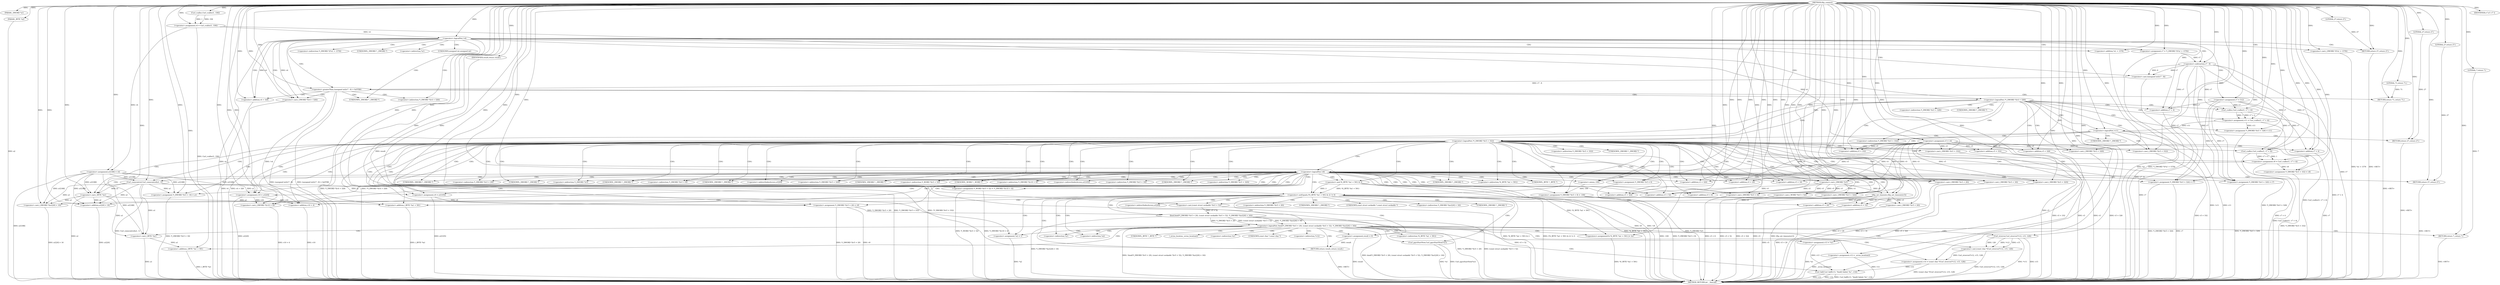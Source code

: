 digraph tftp_connect {  
"1000113" [label = "(METHOD,tftp_connect)" ]
"1000385" [label = "(METHOD_RETURN,int __fastcall)" ]
"1000114" [label = "(PARAM,_DWORD *a1)" ]
"1000115" [label = "(PARAM,_BYTE *a2)" ]
"1000129" [label = "(<operator>.assignment,v4 = Curl_ccalloc(1, 336))" ]
"1000131" [label = "(Curl_ccalloc,Curl_ccalloc(1, 336))" ]
"1000134" [label = "(<operator>.assignment,v5 = v4)" ]
"1000137" [label = "(<operator>.assignment,a1[188] = v4)" ]
"1000143" [label = "(<operator>.logicalNot,!v4)" ]
"1000145" [label = "(RETURN,return 27;,return 27;)" ]
"1000146" [label = "(LITERAL,27,return 27;)" ]
"1000147" [label = "(<operator>.assignment,v7 = *(_DWORD *)(*a1 + 1576))" ]
"1000150" [label = "(<operator>.cast,(_DWORD *)(*a1 + 1576))" ]
"1000152" [label = "(<operator>.addition,*a1 + 1576)" ]
"1000157" [label = "(IDENTIFIER,v7,if ( v7 ))" ]
"1000160" [label = "(<operator>.greaterThan,(unsigned int)(v7 - 8) > 0xFFB0)" ]
"1000161" [label = "(<operator>.cast,(unsigned int)(v7 - 8))" ]
"1000163" [label = "(<operator>.subtraction,v7 - 8)" ]
"1000167" [label = "(RETURN,return 71;,return 71;)" ]
"1000168" [label = "(LITERAL,71,return 71;)" ]
"1000171" [label = "(<operator>.assignment,v7 = 512)" ]
"1000175" [label = "(<operator>.logicalNot,!*(_DWORD *)(v4 + 328))" ]
"1000177" [label = "(<operator>.cast,(_DWORD *)(v4 + 328))" ]
"1000179" [label = "(<operator>.addition,v4 + 328)" ]
"1000183" [label = "(<operator>.assignment,v11 = Curl_ccalloc(1, v7 + 4))" ]
"1000185" [label = "(Curl_ccalloc,Curl_ccalloc(1, v7 + 4))" ]
"1000187" [label = "(<operator>.addition,v7 + 4)" ]
"1000190" [label = "(<operator>.assignment,*(_DWORD *)(v5 + 328) = v11)" ]
"1000192" [label = "(<operator>.cast,(_DWORD *)(v5 + 328))" ]
"1000194" [label = "(<operator>.addition,v5 + 328)" ]
"1000199" [label = "(<operator>.logicalNot,!v11)" ]
"1000201" [label = "(RETURN,return 27;,return 27;)" ]
"1000202" [label = "(LITERAL,27,return 27;)" ]
"1000204" [label = "(<operator>.logicalNot,!*(_DWORD *)(v5 + 332))" ]
"1000206" [label = "(<operator>.cast,(_DWORD *)(v5 + 332))" ]
"1000208" [label = "(<operator>.addition,v5 + 332)" ]
"1000212" [label = "(<operator>.assignment,v8 = Curl_ccalloc(1, v7 + 4))" ]
"1000214" [label = "(Curl_ccalloc,Curl_ccalloc(1, v7 + 4))" ]
"1000216" [label = "(<operator>.addition,v7 + 4)" ]
"1000219" [label = "(<operator>.assignment,*(_DWORD *)(v5 + 332) = v8)" ]
"1000221" [label = "(<operator>.cast,(_DWORD *)(v5 + 332))" ]
"1000223" [label = "(<operator>.addition,v5 + 332)" ]
"1000228" [label = "(<operator>.logicalNot,!v8)" ]
"1000230" [label = "(RETURN,return 27;,return 27;)" ]
"1000231" [label = "(LITERAL,27,return 27;)" ]
"1000232" [label = "(Curl_conncontrol,Curl_conncontrol(a1, 1))" ]
"1000235" [label = "(<operator>.assignment,v9 = a1[105])" ]
"1000240" [label = "(<operator>.assignment,*(_DWORD *)(v5 + 16) = a1)" ]
"1000242" [label = "(<operator>.cast,(_DWORD *)(v5 + 16))" ]
"1000244" [label = "(<operator>.addition,v5 + 16)" ]
"1000248" [label = "(<operator>.assignment,*(_DWORD *)(v5 + 320) = v7)" ]
"1000250" [label = "(<operator>.cast,(_DWORD *)(v5 + 320))" ]
"1000252" [label = "(<operator>.addition,v5 + 320)" ]
"1000256" [label = "(<operator>.assignment,*(_DWORD *)(v5 + 20) = v9)" ]
"1000258" [label = "(<operator>.cast,(_DWORD *)(v5 + 20))" ]
"1000260" [label = "(<operator>.addition,v5 + 20)" ]
"1000264" [label = "(<operator>.assignment,*(_DWORD *)v5 = 0)" ]
"1000266" [label = "(<operator>.cast,(_DWORD *)v5)" ]
"1000270" [label = "(<operator>.assignment,*(_DWORD *)(v5 + 8) = -100)" ]
"1000272" [label = "(<operator>.cast,(_DWORD *)(v5 + 8))" ]
"1000274" [label = "(<operator>.addition,v5 + 8)" ]
"1000277" [label = "(<operator>.minus,-100)" ]
"1000279" [label = "(<operator>.assignment,v10 = a1[20])" ]
"1000284" [label = "(<operator>.assignment,*(_DWORD *)(v5 + 324) = v7)" ]
"1000286" [label = "(<operator>.cast,(_DWORD *)(v5 + 324))" ]
"1000288" [label = "(<operator>.addition,v5 + 324)" ]
"1000292" [label = "(<operator>.assignment,*(_WORD *)(v5 + 52) = *(_DWORD *)(v10 + 4))" ]
"1000294" [label = "(<operator>.cast,(_WORD *)(v5 + 52))" ]
"1000296" [label = "(<operator>.addition,v5 + 52)" ]
"1000300" [label = "(<operator>.cast,(_DWORD *)(v10 + 4))" ]
"1000302" [label = "(<operator>.addition,v10 + 4)" ]
"1000305" [label = "(tftp_set_timeouts,tftp_set_timeouts(v5))" ]
"1000308" [label = "(<operator>.notEquals,(*((_BYTE *)a1 + 591) & 2) != 0)" ]
"1000309" [label = "(<operator>.and,*((_BYTE *)a1 + 591) & 2)" ]
"1000311" [label = "(<operator>.addition,(_BYTE *)a1 + 591)" ]
"1000312" [label = "(<operator>.cast,(_BYTE *)a1)" ]
"1000320" [label = "(<operator>.logicalNot,!bind(*(_DWORD *)(v5 + 20), (const struct sockaddr *)(v5 + 52), *(_DWORD *)(a1[20] + 16)))" ]
"1000321" [label = "(bind,bind(*(_DWORD *)(v5 + 20), (const struct sockaddr *)(v5 + 52), *(_DWORD *)(a1[20] + 16)))" ]
"1000323" [label = "(<operator>.cast,(_DWORD *)(v5 + 20))" ]
"1000325" [label = "(<operator>.addition,v5 + 20)" ]
"1000328" [label = "(<operator>.cast,(const struct sockaddr *)(v5 + 52))" ]
"1000330" [label = "(<operator>.addition,v5 + 52)" ]
"1000334" [label = "(<operator>.cast,(_DWORD *)(a1[20] + 16))" ]
"1000336" [label = "(<operator>.addition,a1[20] + 16)" ]
"1000342" [label = "(<operators>.assignmentOr,*((_BYTE *)a1 + 591) |= 2u)" ]
"1000344" [label = "(<operator>.addition,(_BYTE *)a1 + 591)" ]
"1000345" [label = "(<operator>.cast,(_BYTE *)a1)" ]
"1000351" [label = "(Curl_pgrsStartNow,Curl_pgrsStartNow(*a1))" ]
"1000354" [label = "(<operator>.assignment,result = 0)" ]
"1000357" [label = "(<operator>.assignment,*a2 = 1)" ]
"1000361" [label = "(RETURN,return result;,return result;)" ]
"1000362" [label = "(IDENTIFIER,result,return result;)" ]
"1000363" [label = "(<operator>.assignment,v12 = _errno_location())" ]
"1000366" [label = "(<operator>.assignment,v13 = *a1)" ]
"1000370" [label = "(<operator>.assignment,v14 = (const char *)Curl_strerror(*v12, v15, 128))" ]
"1000372" [label = "(<operator>.cast,(const char *)Curl_strerror(*v12, v15, 128))" ]
"1000374" [label = "(Curl_strerror,Curl_strerror(*v12, v15, 128))" ]
"1000379" [label = "(Curl_failf,Curl_failf(v13, \"bind() failed; %s\", v14))" ]
"1000383" [label = "(RETURN,return 7;,return 7;)" ]
"1000384" [label = "(LITERAL,7,return 7;)" ]
"1000149" [label = "(<operator>.indirection,*(_DWORD *)(*a1 + 1576))" ]
"1000151" [label = "(UNKNOWN,_DWORD *,_DWORD *)" ]
"1000153" [label = "(<operator>.indirection,*a1)" ]
"1000162" [label = "(UNKNOWN,unsigned int,unsigned int)" ]
"1000176" [label = "(<operator>.indirection,*(_DWORD *)(v4 + 328))" ]
"1000178" [label = "(UNKNOWN,_DWORD *,_DWORD *)" ]
"1000191" [label = "(<operator>.indirection,*(_DWORD *)(v5 + 328))" ]
"1000193" [label = "(UNKNOWN,_DWORD *,_DWORD *)" ]
"1000205" [label = "(<operator>.indirection,*(_DWORD *)(v5 + 332))" ]
"1000207" [label = "(UNKNOWN,_DWORD *,_DWORD *)" ]
"1000220" [label = "(<operator>.indirection,*(_DWORD *)(v5 + 332))" ]
"1000222" [label = "(UNKNOWN,_DWORD *,_DWORD *)" ]
"1000237" [label = "(<operator>.indirectIndexAccess,a1[105])" ]
"1000241" [label = "(<operator>.indirection,*(_DWORD *)(v5 + 16))" ]
"1000243" [label = "(UNKNOWN,_DWORD *,_DWORD *)" ]
"1000249" [label = "(<operator>.indirection,*(_DWORD *)(v5 + 320))" ]
"1000251" [label = "(UNKNOWN,_DWORD *,_DWORD *)" ]
"1000257" [label = "(<operator>.indirection,*(_DWORD *)(v5 + 20))" ]
"1000259" [label = "(UNKNOWN,_DWORD *,_DWORD *)" ]
"1000265" [label = "(<operator>.indirection,*(_DWORD *)v5)" ]
"1000267" [label = "(UNKNOWN,_DWORD *,_DWORD *)" ]
"1000271" [label = "(<operator>.indirection,*(_DWORD *)(v5 + 8))" ]
"1000273" [label = "(UNKNOWN,_DWORD *,_DWORD *)" ]
"1000281" [label = "(<operator>.indirectIndexAccess,a1[20])" ]
"1000285" [label = "(<operator>.indirection,*(_DWORD *)(v5 + 324))" ]
"1000287" [label = "(UNKNOWN,_DWORD *,_DWORD *)" ]
"1000293" [label = "(<operator>.indirection,*(_WORD *)(v5 + 52))" ]
"1000295" [label = "(UNKNOWN,_WORD *,_WORD *)" ]
"1000299" [label = "(<operator>.indirection,*(_DWORD *)(v10 + 4))" ]
"1000301" [label = "(UNKNOWN,_DWORD *,_DWORD *)" ]
"1000310" [label = "(<operator>.indirection,*((_BYTE *)a1 + 591))" ]
"1000313" [label = "(UNKNOWN,_BYTE *,_BYTE *)" ]
"1000322" [label = "(<operator>.indirection,*(_DWORD *)(v5 + 20))" ]
"1000324" [label = "(UNKNOWN,_DWORD *,_DWORD *)" ]
"1000329" [label = "(UNKNOWN,const struct sockaddr *,const struct sockaddr *)" ]
"1000333" [label = "(<operator>.indirection,*(_DWORD *)(a1[20] + 16))" ]
"1000335" [label = "(UNKNOWN,_DWORD *,_DWORD *)" ]
"1000337" [label = "(<operator>.indirectIndexAccess,a1[20])" ]
"1000343" [label = "(<operator>.indirection,*((_BYTE *)a1 + 591))" ]
"1000346" [label = "(UNKNOWN,_BYTE *,_BYTE *)" ]
"1000352" [label = "(<operator>.indirection,*a1)" ]
"1000358" [label = "(<operator>.indirection,*a2)" ]
"1000365" [label = "(_errno_location,_errno_location())" ]
"1000368" [label = "(<operator>.indirection,*a1)" ]
"1000373" [label = "(UNKNOWN,const char *,const char *)" ]
"1000375" [label = "(<operator>.indirection,*v12)" ]
  "1000167" -> "1000385"  [ label = "DDG: <RET>"] 
  "1000145" -> "1000385"  [ label = "DDG: <RET>"] 
  "1000320" -> "1000385"  [ label = "DDG: bind(*(_DWORD *)(v5 + 20), (const struct sockaddr *)(v5 + 52), *(_DWORD *)(a1[20] + 16))"] 
  "1000175" -> "1000385"  [ label = "DDG: !*(_DWORD *)(v4 + 328)"] 
  "1000258" -> "1000385"  [ label = "DDG: v5 + 20"] 
  "1000163" -> "1000385"  [ label = "DDG: v7"] 
  "1000143" -> "1000385"  [ label = "DDG: v4"] 
  "1000160" -> "1000385"  [ label = "DDG: (unsigned int)(v7 - 8)"] 
  "1000192" -> "1000385"  [ label = "DDG: v5 + 328"] 
  "1000143" -> "1000385"  [ label = "DDG: !v4"] 
  "1000372" -> "1000385"  [ label = "DDG: Curl_strerror(*v12, v15, 128)"] 
  "1000204" -> "1000385"  [ label = "DDG: *(_DWORD *)(v5 + 332)"] 
  "1000199" -> "1000385"  [ label = "DDG: v11"] 
  "1000190" -> "1000385"  [ label = "DDG: *(_DWORD *)(v5 + 328)"] 
  "1000321" -> "1000385"  [ label = "DDG: *(_DWORD *)(v5 + 20)"] 
  "1000199" -> "1000385"  [ label = "DDG: !v11"] 
  "1000161" -> "1000385"  [ label = "DDG: v7 - 8"] 
  "1000351" -> "1000385"  [ label = "DDG: *a1"] 
  "1000221" -> "1000385"  [ label = "DDG: v5 + 332"] 
  "1000323" -> "1000385"  [ label = "DDG: v5 + 20"] 
  "1000242" -> "1000385"  [ label = "DDG: v5 + 16"] 
  "1000328" -> "1000385"  [ label = "DDG: v5 + 52"] 
  "1000336" -> "1000385"  [ label = "DDG: a1[20]"] 
  "1000264" -> "1000385"  [ label = "DDG: *(_DWORD *)v5"] 
  "1000308" -> "1000385"  [ label = "DDG: (*((_BYTE *)a1 + 591) & 2) != 0"] 
  "1000351" -> "1000385"  [ label = "DDG: Curl_pgrsStartNow(*a1)"] 
  "1000216" -> "1000385"  [ label = "DDG: v7"] 
  "1000363" -> "1000385"  [ label = "DDG: v12"] 
  "1000228" -> "1000385"  [ label = "DDG: v8"] 
  "1000379" -> "1000385"  [ label = "DDG: v13"] 
  "1000150" -> "1000385"  [ label = "DDG: *a1 + 1576"] 
  "1000219" -> "1000385"  [ label = "DDG: *(_DWORD *)(v5 + 332)"] 
  "1000354" -> "1000385"  [ label = "DDG: result"] 
  "1000294" -> "1000385"  [ label = "DDG: v5 + 52"] 
  "1000379" -> "1000385"  [ label = "DDG: v14"] 
  "1000320" -> "1000385"  [ label = "DDG: !bind(*(_DWORD *)(v5 + 20), (const struct sockaddr *)(v5 + 52), *(_DWORD *)(a1[20] + 16))"] 
  "1000272" -> "1000385"  [ label = "DDG: v5 + 8"] 
  "1000212" -> "1000385"  [ label = "DDG: Curl_ccalloc(1, v7 + 4)"] 
  "1000152" -> "1000385"  [ label = "DDG: *a1"] 
  "1000240" -> "1000385"  [ label = "DDG: *(_DWORD *)(v5 + 16)"] 
  "1000366" -> "1000385"  [ label = "DDG: *a1"] 
  "1000300" -> "1000385"  [ label = "DDG: v10 + 4"] 
  "1000363" -> "1000385"  [ label = "DDG: _errno_location()"] 
  "1000223" -> "1000385"  [ label = "DDG: v5"] 
  "1000147" -> "1000385"  [ label = "DDG: *(_DWORD *)(*a1 + 1576)"] 
  "1000179" -> "1000385"  [ label = "DDG: v4"] 
  "1000344" -> "1000385"  [ label = "DDG: (_BYTE *)a1"] 
  "1000204" -> "1000385"  [ label = "DDG: !*(_DWORD *)(v5 + 332)"] 
  "1000309" -> "1000385"  [ label = "DDG: *((_BYTE *)a1 + 591)"] 
  "1000235" -> "1000385"  [ label = "DDG: a1[105]"] 
  "1000270" -> "1000385"  [ label = "DDG: -100"] 
  "1000115" -> "1000385"  [ label = "DDG: a2"] 
  "1000270" -> "1000385"  [ label = "DDG: *(_DWORD *)(v5 + 8)"] 
  "1000256" -> "1000385"  [ label = "DDG: v9"] 
  "1000137" -> "1000385"  [ label = "DDG: a1[188]"] 
  "1000292" -> "1000385"  [ label = "DDG: *(_WORD *)(v5 + 52)"] 
  "1000286" -> "1000385"  [ label = "DDG: v5 + 324"] 
  "1000232" -> "1000385"  [ label = "DDG: Curl_conncontrol(a1, 1)"] 
  "1000183" -> "1000385"  [ label = "DDG: Curl_ccalloc(1, v7 + 4)"] 
  "1000129" -> "1000385"  [ label = "DDG: Curl_ccalloc(1, 336)"] 
  "1000312" -> "1000385"  [ label = "DDG: a1"] 
  "1000248" -> "1000385"  [ label = "DDG: *(_DWORD *)(v5 + 320)"] 
  "1000379" -> "1000385"  [ label = "DDG: Curl_failf(v13, \"bind() failed; %s\", v14)"] 
  "1000342" -> "1000385"  [ label = "DDG: *((_BYTE *)a1 + 591)"] 
  "1000250" -> "1000385"  [ label = "DDG: v5 + 320"] 
  "1000302" -> "1000385"  [ label = "DDG: v10"] 
  "1000284" -> "1000385"  [ label = "DDG: v7"] 
  "1000370" -> "1000385"  [ label = "DDG: (const char *)Curl_strerror(*v12, v15, 128)"] 
  "1000187" -> "1000385"  [ label = "DDG: v7"] 
  "1000206" -> "1000385"  [ label = "DDG: v5 + 332"] 
  "1000256" -> "1000385"  [ label = "DDG: *(_DWORD *)(v5 + 20)"] 
  "1000279" -> "1000385"  [ label = "DDG: a1[20]"] 
  "1000134" -> "1000385"  [ label = "DDG: v5"] 
  "1000305" -> "1000385"  [ label = "DDG: v5"] 
  "1000321" -> "1000385"  [ label = "DDG: (const struct sockaddr *)(v5 + 52)"] 
  "1000334" -> "1000385"  [ label = "DDG: a1[20] + 16"] 
  "1000185" -> "1000385"  [ label = "DDG: v7 + 4"] 
  "1000228" -> "1000385"  [ label = "DDG: !v8"] 
  "1000374" -> "1000385"  [ label = "DDG: v15"] 
  "1000175" -> "1000385"  [ label = "DDG: *(_DWORD *)(v4 + 328)"] 
  "1000177" -> "1000385"  [ label = "DDG: v4 + 328"] 
  "1000292" -> "1000385"  [ label = "DDG: *(_DWORD *)(v10 + 4)"] 
  "1000374" -> "1000385"  [ label = "DDG: *v12"] 
  "1000345" -> "1000385"  [ label = "DDG: a1"] 
  "1000214" -> "1000385"  [ label = "DDG: v7 + 4"] 
  "1000305" -> "1000385"  [ label = "DDG: tftp_set_timeouts(v5)"] 
  "1000160" -> "1000385"  [ label = "DDG: (unsigned int)(v7 - 8) > 0xFFB0"] 
  "1000308" -> "1000385"  [ label = "DDG: *((_BYTE *)a1 + 591) & 2"] 
  "1000194" -> "1000385"  [ label = "DDG: v5"] 
  "1000357" -> "1000385"  [ label = "DDG: *a2"] 
  "1000311" -> "1000385"  [ label = "DDG: (_BYTE *)a1"] 
  "1000284" -> "1000385"  [ label = "DDG: *(_DWORD *)(v5 + 324)"] 
  "1000321" -> "1000385"  [ label = "DDG: *(_DWORD *)(a1[20] + 16)"] 
  "1000330" -> "1000385"  [ label = "DDG: v5"] 
  "1000230" -> "1000385"  [ label = "DDG: <RET>"] 
  "1000361" -> "1000385"  [ label = "DDG: <RET>"] 
  "1000383" -> "1000385"  [ label = "DDG: <RET>"] 
  "1000201" -> "1000385"  [ label = "DDG: <RET>"] 
  "1000113" -> "1000114"  [ label = "DDG: "] 
  "1000113" -> "1000115"  [ label = "DDG: "] 
  "1000131" -> "1000129"  [ label = "DDG: 1"] 
  "1000131" -> "1000129"  [ label = "DDG: 336"] 
  "1000113" -> "1000129"  [ label = "DDG: "] 
  "1000113" -> "1000131"  [ label = "DDG: "] 
  "1000129" -> "1000134"  [ label = "DDG: v4"] 
  "1000113" -> "1000134"  [ label = "DDG: "] 
  "1000113" -> "1000137"  [ label = "DDG: "] 
  "1000129" -> "1000137"  [ label = "DDG: v4"] 
  "1000113" -> "1000143"  [ label = "DDG: "] 
  "1000129" -> "1000143"  [ label = "DDG: v4"] 
  "1000146" -> "1000145"  [ label = "DDG: 27"] 
  "1000113" -> "1000145"  [ label = "DDG: "] 
  "1000113" -> "1000146"  [ label = "DDG: "] 
  "1000113" -> "1000147"  [ label = "DDG: "] 
  "1000113" -> "1000150"  [ label = "DDG: "] 
  "1000113" -> "1000152"  [ label = "DDG: "] 
  "1000113" -> "1000157"  [ label = "DDG: "] 
  "1000161" -> "1000160"  [ label = "DDG: v7 - 8"] 
  "1000163" -> "1000161"  [ label = "DDG: v7"] 
  "1000163" -> "1000161"  [ label = "DDG: 8"] 
  "1000147" -> "1000163"  [ label = "DDG: v7"] 
  "1000113" -> "1000163"  [ label = "DDG: "] 
  "1000113" -> "1000160"  [ label = "DDG: "] 
  "1000168" -> "1000167"  [ label = "DDG: 71"] 
  "1000113" -> "1000167"  [ label = "DDG: "] 
  "1000113" -> "1000168"  [ label = "DDG: "] 
  "1000113" -> "1000171"  [ label = "DDG: "] 
  "1000143" -> "1000177"  [ label = "DDG: v4"] 
  "1000113" -> "1000177"  [ label = "DDG: "] 
  "1000143" -> "1000179"  [ label = "DDG: v4"] 
  "1000113" -> "1000179"  [ label = "DDG: "] 
  "1000185" -> "1000183"  [ label = "DDG: 1"] 
  "1000185" -> "1000183"  [ label = "DDG: v7 + 4"] 
  "1000113" -> "1000183"  [ label = "DDG: "] 
  "1000113" -> "1000185"  [ label = "DDG: "] 
  "1000163" -> "1000185"  [ label = "DDG: v7"] 
  "1000171" -> "1000185"  [ label = "DDG: v7"] 
  "1000163" -> "1000187"  [ label = "DDG: v7"] 
  "1000171" -> "1000187"  [ label = "DDG: v7"] 
  "1000113" -> "1000187"  [ label = "DDG: "] 
  "1000183" -> "1000190"  [ label = "DDG: v11"] 
  "1000113" -> "1000190"  [ label = "DDG: "] 
  "1000134" -> "1000192"  [ label = "DDG: v5"] 
  "1000113" -> "1000192"  [ label = "DDG: "] 
  "1000134" -> "1000194"  [ label = "DDG: v5"] 
  "1000113" -> "1000194"  [ label = "DDG: "] 
  "1000113" -> "1000199"  [ label = "DDG: "] 
  "1000183" -> "1000199"  [ label = "DDG: v11"] 
  "1000202" -> "1000201"  [ label = "DDG: 27"] 
  "1000113" -> "1000201"  [ label = "DDG: "] 
  "1000113" -> "1000202"  [ label = "DDG: "] 
  "1000134" -> "1000206"  [ label = "DDG: v5"] 
  "1000113" -> "1000206"  [ label = "DDG: "] 
  "1000134" -> "1000208"  [ label = "DDG: v5"] 
  "1000113" -> "1000208"  [ label = "DDG: "] 
  "1000214" -> "1000212"  [ label = "DDG: 1"] 
  "1000214" -> "1000212"  [ label = "DDG: v7 + 4"] 
  "1000113" -> "1000212"  [ label = "DDG: "] 
  "1000113" -> "1000214"  [ label = "DDG: "] 
  "1000163" -> "1000214"  [ label = "DDG: v7"] 
  "1000171" -> "1000214"  [ label = "DDG: v7"] 
  "1000163" -> "1000216"  [ label = "DDG: v7"] 
  "1000171" -> "1000216"  [ label = "DDG: v7"] 
  "1000113" -> "1000216"  [ label = "DDG: "] 
  "1000212" -> "1000219"  [ label = "DDG: v8"] 
  "1000113" -> "1000219"  [ label = "DDG: "] 
  "1000113" -> "1000221"  [ label = "DDG: "] 
  "1000134" -> "1000221"  [ label = "DDG: v5"] 
  "1000113" -> "1000223"  [ label = "DDG: "] 
  "1000134" -> "1000223"  [ label = "DDG: v5"] 
  "1000113" -> "1000228"  [ label = "DDG: "] 
  "1000212" -> "1000228"  [ label = "DDG: v8"] 
  "1000231" -> "1000230"  [ label = "DDG: 27"] 
  "1000113" -> "1000230"  [ label = "DDG: "] 
  "1000113" -> "1000231"  [ label = "DDG: "] 
  "1000137" -> "1000232"  [ label = "DDG: a1[188]"] 
  "1000113" -> "1000232"  [ label = "DDG: "] 
  "1000232" -> "1000235"  [ label = "DDG: a1"] 
  "1000113" -> "1000235"  [ label = "DDG: "] 
  "1000232" -> "1000240"  [ label = "DDG: a1"] 
  "1000137" -> "1000240"  [ label = "DDG: a1[188]"] 
  "1000113" -> "1000240"  [ label = "DDG: "] 
  "1000113" -> "1000242"  [ label = "DDG: "] 
  "1000134" -> "1000242"  [ label = "DDG: v5"] 
  "1000113" -> "1000244"  [ label = "DDG: "] 
  "1000134" -> "1000244"  [ label = "DDG: v5"] 
  "1000163" -> "1000248"  [ label = "DDG: v7"] 
  "1000171" -> "1000248"  [ label = "DDG: v7"] 
  "1000113" -> "1000248"  [ label = "DDG: "] 
  "1000113" -> "1000250"  [ label = "DDG: "] 
  "1000134" -> "1000250"  [ label = "DDG: v5"] 
  "1000113" -> "1000252"  [ label = "DDG: "] 
  "1000134" -> "1000252"  [ label = "DDG: v5"] 
  "1000235" -> "1000256"  [ label = "DDG: v9"] 
  "1000113" -> "1000256"  [ label = "DDG: "] 
  "1000113" -> "1000258"  [ label = "DDG: "] 
  "1000134" -> "1000258"  [ label = "DDG: v5"] 
  "1000113" -> "1000260"  [ label = "DDG: "] 
  "1000134" -> "1000260"  [ label = "DDG: v5"] 
  "1000113" -> "1000264"  [ label = "DDG: "] 
  "1000113" -> "1000266"  [ label = "DDG: "] 
  "1000134" -> "1000266"  [ label = "DDG: v5"] 
  "1000277" -> "1000270"  [ label = "DDG: 100"] 
  "1000266" -> "1000272"  [ label = "DDG: v5"] 
  "1000113" -> "1000272"  [ label = "DDG: "] 
  "1000266" -> "1000274"  [ label = "DDG: v5"] 
  "1000113" -> "1000274"  [ label = "DDG: "] 
  "1000113" -> "1000277"  [ label = "DDG: "] 
  "1000232" -> "1000279"  [ label = "DDG: a1"] 
  "1000137" -> "1000279"  [ label = "DDG: a1[188]"] 
  "1000113" -> "1000279"  [ label = "DDG: "] 
  "1000113" -> "1000284"  [ label = "DDG: "] 
  "1000163" -> "1000284"  [ label = "DDG: v7"] 
  "1000171" -> "1000284"  [ label = "DDG: v7"] 
  "1000113" -> "1000286"  [ label = "DDG: "] 
  "1000266" -> "1000286"  [ label = "DDG: v5"] 
  "1000113" -> "1000288"  [ label = "DDG: "] 
  "1000266" -> "1000288"  [ label = "DDG: v5"] 
  "1000113" -> "1000294"  [ label = "DDG: "] 
  "1000266" -> "1000294"  [ label = "DDG: v5"] 
  "1000113" -> "1000296"  [ label = "DDG: "] 
  "1000266" -> "1000296"  [ label = "DDG: v5"] 
  "1000279" -> "1000300"  [ label = "DDG: v10"] 
  "1000113" -> "1000300"  [ label = "DDG: "] 
  "1000279" -> "1000302"  [ label = "DDG: v10"] 
  "1000113" -> "1000302"  [ label = "DDG: "] 
  "1000113" -> "1000305"  [ label = "DDG: "] 
  "1000266" -> "1000305"  [ label = "DDG: v5"] 
  "1000309" -> "1000308"  [ label = "DDG: *((_BYTE *)a1 + 591)"] 
  "1000309" -> "1000308"  [ label = "DDG: 2"] 
  "1000312" -> "1000311"  [ label = "DDG: a1"] 
  "1000137" -> "1000312"  [ label = "DDG: a1[188]"] 
  "1000113" -> "1000312"  [ label = "DDG: "] 
  "1000232" -> "1000312"  [ label = "DDG: a1"] 
  "1000113" -> "1000311"  [ label = "DDG: "] 
  "1000113" -> "1000309"  [ label = "DDG: "] 
  "1000113" -> "1000308"  [ label = "DDG: "] 
  "1000321" -> "1000320"  [ label = "DDG: *(_DWORD *)(v5 + 20)"] 
  "1000321" -> "1000320"  [ label = "DDG: (const struct sockaddr *)(v5 + 52)"] 
  "1000321" -> "1000320"  [ label = "DDG: *(_DWORD *)(a1[20] + 16)"] 
  "1000256" -> "1000321"  [ label = "DDG: *(_DWORD *)(v5 + 20)"] 
  "1000305" -> "1000323"  [ label = "DDG: v5"] 
  "1000113" -> "1000323"  [ label = "DDG: "] 
  "1000305" -> "1000325"  [ label = "DDG: v5"] 
  "1000113" -> "1000325"  [ label = "DDG: "] 
  "1000328" -> "1000321"  [ label = "DDG: v5 + 52"] 
  "1000113" -> "1000328"  [ label = "DDG: "] 
  "1000305" -> "1000328"  [ label = "DDG: v5"] 
  "1000113" -> "1000330"  [ label = "DDG: "] 
  "1000305" -> "1000330"  [ label = "DDG: v5"] 
  "1000312" -> "1000334"  [ label = "DDG: a1"] 
  "1000232" -> "1000334"  [ label = "DDG: a1"] 
  "1000137" -> "1000334"  [ label = "DDG: a1[188]"] 
  "1000113" -> "1000334"  [ label = "DDG: "] 
  "1000312" -> "1000336"  [ label = "DDG: a1"] 
  "1000232" -> "1000336"  [ label = "DDG: a1"] 
  "1000137" -> "1000336"  [ label = "DDG: a1[188]"] 
  "1000113" -> "1000336"  [ label = "DDG: "] 
  "1000113" -> "1000342"  [ label = "DDG: "] 
  "1000309" -> "1000342"  [ label = "DDG: *((_BYTE *)a1 + 591)"] 
  "1000345" -> "1000344"  [ label = "DDG: a1"] 
  "1000137" -> "1000345"  [ label = "DDG: a1[188]"] 
  "1000312" -> "1000345"  [ label = "DDG: a1"] 
  "1000113" -> "1000345"  [ label = "DDG: "] 
  "1000232" -> "1000345"  [ label = "DDG: a1"] 
  "1000113" -> "1000344"  [ label = "DDG: "] 
  "1000113" -> "1000354"  [ label = "DDG: "] 
  "1000113" -> "1000357"  [ label = "DDG: "] 
  "1000362" -> "1000361"  [ label = "DDG: result"] 
  "1000354" -> "1000361"  [ label = "DDG: result"] 
  "1000113" -> "1000362"  [ label = "DDG: "] 
  "1000113" -> "1000363"  [ label = "DDG: "] 
  "1000113" -> "1000366"  [ label = "DDG: "] 
  "1000372" -> "1000370"  [ label = "DDG: Curl_strerror(*v12, v15, 128)"] 
  "1000113" -> "1000370"  [ label = "DDG: "] 
  "1000374" -> "1000372"  [ label = "DDG: *v12"] 
  "1000374" -> "1000372"  [ label = "DDG: v15"] 
  "1000374" -> "1000372"  [ label = "DDG: 128"] 
  "1000113" -> "1000374"  [ label = "DDG: "] 
  "1000366" -> "1000379"  [ label = "DDG: v13"] 
  "1000113" -> "1000379"  [ label = "DDG: "] 
  "1000370" -> "1000379"  [ label = "DDG: v14"] 
  "1000384" -> "1000383"  [ label = "DDG: 7"] 
  "1000113" -> "1000383"  [ label = "DDG: "] 
  "1000113" -> "1000384"  [ label = "DDG: "] 
  "1000143" -> "1000153"  [ label = "CDG: "] 
  "1000143" -> "1000152"  [ label = "CDG: "] 
  "1000143" -> "1000151"  [ label = "CDG: "] 
  "1000143" -> "1000150"  [ label = "CDG: "] 
  "1000143" -> "1000149"  [ label = "CDG: "] 
  "1000143" -> "1000147"  [ label = "CDG: "] 
  "1000143" -> "1000145"  [ label = "CDG: "] 
  "1000143" -> "1000160"  [ label = "CDG: "] 
  "1000143" -> "1000176"  [ label = "CDG: "] 
  "1000143" -> "1000175"  [ label = "CDG: "] 
  "1000143" -> "1000171"  [ label = "CDG: "] 
  "1000143" -> "1000163"  [ label = "CDG: "] 
  "1000143" -> "1000162"  [ label = "CDG: "] 
  "1000143" -> "1000161"  [ label = "CDG: "] 
  "1000143" -> "1000179"  [ label = "CDG: "] 
  "1000143" -> "1000178"  [ label = "CDG: "] 
  "1000143" -> "1000177"  [ label = "CDG: "] 
  "1000160" -> "1000176"  [ label = "CDG: "] 
  "1000160" -> "1000175"  [ label = "CDG: "] 
  "1000160" -> "1000167"  [ label = "CDG: "] 
  "1000160" -> "1000179"  [ label = "CDG: "] 
  "1000160" -> "1000178"  [ label = "CDG: "] 
  "1000160" -> "1000177"  [ label = "CDG: "] 
  "1000175" -> "1000192"  [ label = "CDG: "] 
  "1000175" -> "1000191"  [ label = "CDG: "] 
  "1000175" -> "1000190"  [ label = "CDG: "] 
  "1000175" -> "1000187"  [ label = "CDG: "] 
  "1000175" -> "1000185"  [ label = "CDG: "] 
  "1000175" -> "1000183"  [ label = "CDG: "] 
  "1000175" -> "1000208"  [ label = "CDG: "] 
  "1000175" -> "1000207"  [ label = "CDG: "] 
  "1000175" -> "1000206"  [ label = "CDG: "] 
  "1000175" -> "1000205"  [ label = "CDG: "] 
  "1000175" -> "1000204"  [ label = "CDG: "] 
  "1000175" -> "1000199"  [ label = "CDG: "] 
  "1000175" -> "1000194"  [ label = "CDG: "] 
  "1000175" -> "1000193"  [ label = "CDG: "] 
  "1000199" -> "1000208"  [ label = "CDG: "] 
  "1000199" -> "1000207"  [ label = "CDG: "] 
  "1000199" -> "1000206"  [ label = "CDG: "] 
  "1000199" -> "1000205"  [ label = "CDG: "] 
  "1000199" -> "1000204"  [ label = "CDG: "] 
  "1000199" -> "1000201"  [ label = "CDG: "] 
  "1000204" -> "1000223"  [ label = "CDG: "] 
  "1000204" -> "1000222"  [ label = "CDG: "] 
  "1000204" -> "1000221"  [ label = "CDG: "] 
  "1000204" -> "1000220"  [ label = "CDG: "] 
  "1000204" -> "1000219"  [ label = "CDG: "] 
  "1000204" -> "1000216"  [ label = "CDG: "] 
  "1000204" -> "1000214"  [ label = "CDG: "] 
  "1000204" -> "1000212"  [ label = "CDG: "] 
  "1000204" -> "1000240"  [ label = "CDG: "] 
  "1000204" -> "1000237"  [ label = "CDG: "] 
  "1000204" -> "1000235"  [ label = "CDG: "] 
  "1000204" -> "1000232"  [ label = "CDG: "] 
  "1000204" -> "1000228"  [ label = "CDG: "] 
  "1000204" -> "1000256"  [ label = "CDG: "] 
  "1000204" -> "1000252"  [ label = "CDG: "] 
  "1000204" -> "1000251"  [ label = "CDG: "] 
  "1000204" -> "1000250"  [ label = "CDG: "] 
  "1000204" -> "1000249"  [ label = "CDG: "] 
  "1000204" -> "1000248"  [ label = "CDG: "] 
  "1000204" -> "1000244"  [ label = "CDG: "] 
  "1000204" -> "1000243"  [ label = "CDG: "] 
  "1000204" -> "1000242"  [ label = "CDG: "] 
  "1000204" -> "1000241"  [ label = "CDG: "] 
  "1000204" -> "1000272"  [ label = "CDG: "] 
  "1000204" -> "1000271"  [ label = "CDG: "] 
  "1000204" -> "1000270"  [ label = "CDG: "] 
  "1000204" -> "1000267"  [ label = "CDG: "] 
  "1000204" -> "1000266"  [ label = "CDG: "] 
  "1000204" -> "1000265"  [ label = "CDG: "] 
  "1000204" -> "1000264"  [ label = "CDG: "] 
  "1000204" -> "1000260"  [ label = "CDG: "] 
  "1000204" -> "1000259"  [ label = "CDG: "] 
  "1000204" -> "1000258"  [ label = "CDG: "] 
  "1000204" -> "1000257"  [ label = "CDG: "] 
  "1000204" -> "1000288"  [ label = "CDG: "] 
  "1000204" -> "1000287"  [ label = "CDG: "] 
  "1000204" -> "1000286"  [ label = "CDG: "] 
  "1000204" -> "1000285"  [ label = "CDG: "] 
  "1000204" -> "1000284"  [ label = "CDG: "] 
  "1000204" -> "1000281"  [ label = "CDG: "] 
  "1000204" -> "1000279"  [ label = "CDG: "] 
  "1000204" -> "1000277"  [ label = "CDG: "] 
  "1000204" -> "1000274"  [ label = "CDG: "] 
  "1000204" -> "1000273"  [ label = "CDG: "] 
  "1000204" -> "1000302"  [ label = "CDG: "] 
  "1000204" -> "1000301"  [ label = "CDG: "] 
  "1000204" -> "1000300"  [ label = "CDG: "] 
  "1000204" -> "1000299"  [ label = "CDG: "] 
  "1000204" -> "1000296"  [ label = "CDG: "] 
  "1000204" -> "1000295"  [ label = "CDG: "] 
  "1000204" -> "1000294"  [ label = "CDG: "] 
  "1000204" -> "1000293"  [ label = "CDG: "] 
  "1000204" -> "1000292"  [ label = "CDG: "] 
  "1000204" -> "1000313"  [ label = "CDG: "] 
  "1000204" -> "1000312"  [ label = "CDG: "] 
  "1000204" -> "1000311"  [ label = "CDG: "] 
  "1000204" -> "1000310"  [ label = "CDG: "] 
  "1000204" -> "1000309"  [ label = "CDG: "] 
  "1000204" -> "1000308"  [ label = "CDG: "] 
  "1000204" -> "1000305"  [ label = "CDG: "] 
  "1000228" -> "1000240"  [ label = "CDG: "] 
  "1000228" -> "1000237"  [ label = "CDG: "] 
  "1000228" -> "1000235"  [ label = "CDG: "] 
  "1000228" -> "1000232"  [ label = "CDG: "] 
  "1000228" -> "1000230"  [ label = "CDG: "] 
  "1000228" -> "1000256"  [ label = "CDG: "] 
  "1000228" -> "1000252"  [ label = "CDG: "] 
  "1000228" -> "1000251"  [ label = "CDG: "] 
  "1000228" -> "1000250"  [ label = "CDG: "] 
  "1000228" -> "1000249"  [ label = "CDG: "] 
  "1000228" -> "1000248"  [ label = "CDG: "] 
  "1000228" -> "1000244"  [ label = "CDG: "] 
  "1000228" -> "1000243"  [ label = "CDG: "] 
  "1000228" -> "1000242"  [ label = "CDG: "] 
  "1000228" -> "1000241"  [ label = "CDG: "] 
  "1000228" -> "1000272"  [ label = "CDG: "] 
  "1000228" -> "1000271"  [ label = "CDG: "] 
  "1000228" -> "1000270"  [ label = "CDG: "] 
  "1000228" -> "1000267"  [ label = "CDG: "] 
  "1000228" -> "1000266"  [ label = "CDG: "] 
  "1000228" -> "1000265"  [ label = "CDG: "] 
  "1000228" -> "1000264"  [ label = "CDG: "] 
  "1000228" -> "1000260"  [ label = "CDG: "] 
  "1000228" -> "1000259"  [ label = "CDG: "] 
  "1000228" -> "1000258"  [ label = "CDG: "] 
  "1000228" -> "1000257"  [ label = "CDG: "] 
  "1000228" -> "1000288"  [ label = "CDG: "] 
  "1000228" -> "1000287"  [ label = "CDG: "] 
  "1000228" -> "1000286"  [ label = "CDG: "] 
  "1000228" -> "1000285"  [ label = "CDG: "] 
  "1000228" -> "1000284"  [ label = "CDG: "] 
  "1000228" -> "1000281"  [ label = "CDG: "] 
  "1000228" -> "1000279"  [ label = "CDG: "] 
  "1000228" -> "1000277"  [ label = "CDG: "] 
  "1000228" -> "1000274"  [ label = "CDG: "] 
  "1000228" -> "1000273"  [ label = "CDG: "] 
  "1000228" -> "1000302"  [ label = "CDG: "] 
  "1000228" -> "1000301"  [ label = "CDG: "] 
  "1000228" -> "1000300"  [ label = "CDG: "] 
  "1000228" -> "1000299"  [ label = "CDG: "] 
  "1000228" -> "1000296"  [ label = "CDG: "] 
  "1000228" -> "1000295"  [ label = "CDG: "] 
  "1000228" -> "1000294"  [ label = "CDG: "] 
  "1000228" -> "1000293"  [ label = "CDG: "] 
  "1000228" -> "1000292"  [ label = "CDG: "] 
  "1000228" -> "1000313"  [ label = "CDG: "] 
  "1000228" -> "1000312"  [ label = "CDG: "] 
  "1000228" -> "1000311"  [ label = "CDG: "] 
  "1000228" -> "1000310"  [ label = "CDG: "] 
  "1000228" -> "1000309"  [ label = "CDG: "] 
  "1000228" -> "1000308"  [ label = "CDG: "] 
  "1000228" -> "1000305"  [ label = "CDG: "] 
  "1000308" -> "1000320"  [ label = "CDG: "] 
  "1000308" -> "1000336"  [ label = "CDG: "] 
  "1000308" -> "1000335"  [ label = "CDG: "] 
  "1000308" -> "1000334"  [ label = "CDG: "] 
  "1000308" -> "1000333"  [ label = "CDG: "] 
  "1000308" -> "1000330"  [ label = "CDG: "] 
  "1000308" -> "1000329"  [ label = "CDG: "] 
  "1000308" -> "1000328"  [ label = "CDG: "] 
  "1000308" -> "1000325"  [ label = "CDG: "] 
  "1000308" -> "1000324"  [ label = "CDG: "] 
  "1000308" -> "1000323"  [ label = "CDG: "] 
  "1000308" -> "1000322"  [ label = "CDG: "] 
  "1000308" -> "1000321"  [ label = "CDG: "] 
  "1000308" -> "1000352"  [ label = "CDG: "] 
  "1000308" -> "1000351"  [ label = "CDG: "] 
  "1000308" -> "1000337"  [ label = "CDG: "] 
  "1000308" -> "1000361"  [ label = "CDG: "] 
  "1000308" -> "1000358"  [ label = "CDG: "] 
  "1000308" -> "1000357"  [ label = "CDG: "] 
  "1000308" -> "1000354"  [ label = "CDG: "] 
  "1000320" -> "1000352"  [ label = "CDG: "] 
  "1000320" -> "1000351"  [ label = "CDG: "] 
  "1000320" -> "1000346"  [ label = "CDG: "] 
  "1000320" -> "1000345"  [ label = "CDG: "] 
  "1000320" -> "1000344"  [ label = "CDG: "] 
  "1000320" -> "1000343"  [ label = "CDG: "] 
  "1000320" -> "1000342"  [ label = "CDG: "] 
  "1000320" -> "1000368"  [ label = "CDG: "] 
  "1000320" -> "1000366"  [ label = "CDG: "] 
  "1000320" -> "1000365"  [ label = "CDG: "] 
  "1000320" -> "1000363"  [ label = "CDG: "] 
  "1000320" -> "1000361"  [ label = "CDG: "] 
  "1000320" -> "1000358"  [ label = "CDG: "] 
  "1000320" -> "1000357"  [ label = "CDG: "] 
  "1000320" -> "1000354"  [ label = "CDG: "] 
  "1000320" -> "1000383"  [ label = "CDG: "] 
  "1000320" -> "1000379"  [ label = "CDG: "] 
  "1000320" -> "1000375"  [ label = "CDG: "] 
  "1000320" -> "1000374"  [ label = "CDG: "] 
  "1000320" -> "1000373"  [ label = "CDG: "] 
  "1000320" -> "1000372"  [ label = "CDG: "] 
  "1000320" -> "1000370"  [ label = "CDG: "] 
}
